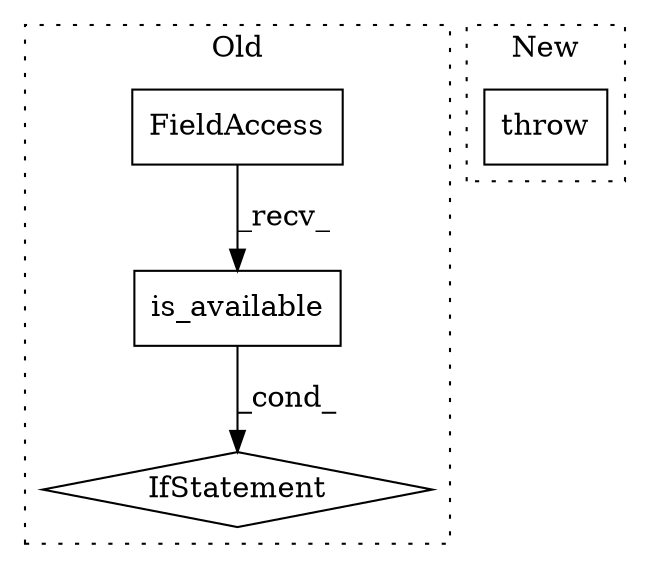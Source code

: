 digraph G {
subgraph cluster0 {
1 [label="is_available" a="32" s="11009" l="14" shape="box"];
3 [label="IfStatement" a="25" s="10994,11063" l="4,2" shape="diamond"];
4 [label="FieldAccess" a="22" s="10998" l="10" shape="box"];
label = "Old";
style="dotted";
}
subgraph cluster1 {
2 [label="throw" a="53" s="15272" l="6" shape="box"];
label = "New";
style="dotted";
}
1 -> 3 [label="_cond_"];
4 -> 1 [label="_recv_"];
}